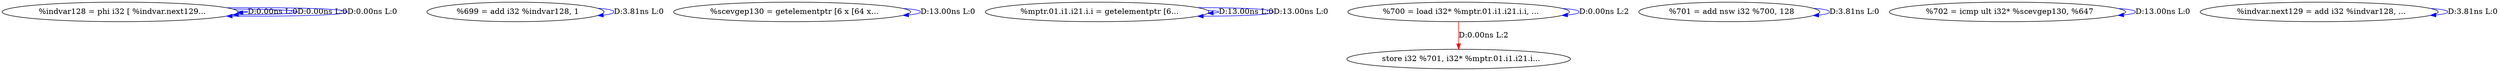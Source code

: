 digraph {
Node0x418a060[label="  %indvar128 = phi i32 [ %indvar.next129..."];
Node0x418a060 -> Node0x418a060[label="D:0.00ns L:0",color=blue];
Node0x418a060 -> Node0x418a060[label="D:0.00ns L:0",color=blue];
Node0x418a060 -> Node0x418a060[label="D:0.00ns L:0",color=blue];
Node0x418a1a0[label="  %699 = add i32 %indvar128, 1"];
Node0x418a1a0 -> Node0x418a1a0[label="D:3.81ns L:0",color=blue];
Node0x418a2e0[label="  %scevgep130 = getelementptr [6 x [64 x..."];
Node0x418a2e0 -> Node0x418a2e0[label="D:13.00ns L:0",color=blue];
Node0x418a420[label="  %mptr.01.i1.i21.i.i = getelementptr [6..."];
Node0x418a420 -> Node0x418a420[label="D:13.00ns L:0",color=blue];
Node0x418a420 -> Node0x418a420[label="D:13.00ns L:0",color=blue];
Node0x418a560[label="  %700 = load i32* %mptr.01.i1.i21.i.i, ..."];
Node0x418a560 -> Node0x418a560[label="D:0.00ns L:2",color=blue];
Node0x418a7e0[label="  store i32 %701, i32* %mptr.01.i1.i21.i..."];
Node0x418a560 -> Node0x418a7e0[label="D:0.00ns L:2",color=red];
Node0x418a6a0[label="  %701 = add nsw i32 %700, 128"];
Node0x418a6a0 -> Node0x418a6a0[label="D:3.81ns L:0",color=blue];
Node0x418a920[label="  %702 = icmp ult i32* %scevgep130, %647"];
Node0x418a920 -> Node0x418a920[label="D:13.00ns L:0",color=blue];
Node0x418aa60[label="  %indvar.next129 = add i32 %indvar128, ..."];
Node0x418aa60 -> Node0x418aa60[label="D:3.81ns L:0",color=blue];
}
